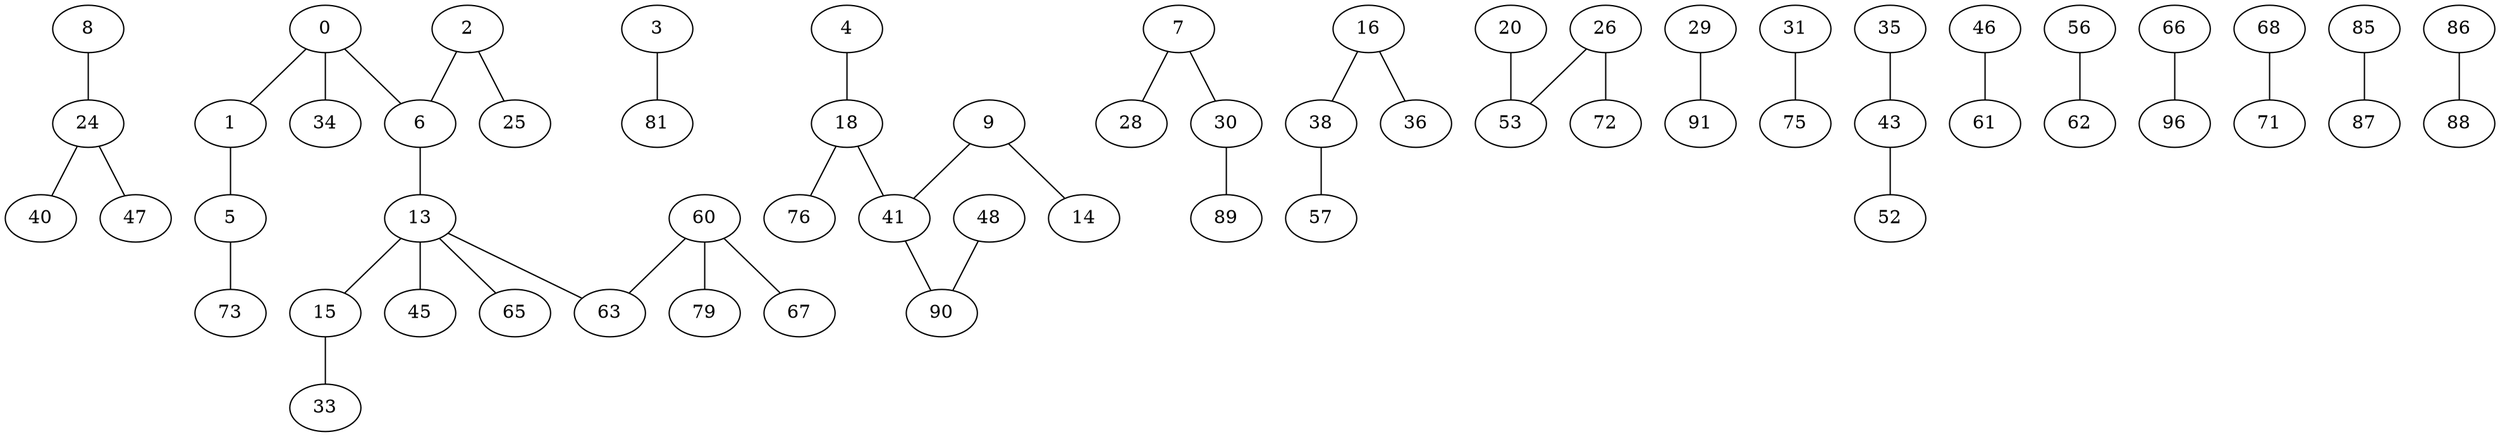 graph G {
   8 -- 24
   0 -- 1
   0 -- 6
   0 -- 34
   1 -- 5
   2 -- 6
   2 -- 25
   3 -- 81
   4 -- 18
   5 -- 73
   6 -- 13
   7 -- 28
   7 -- 30
   9 -- 14
   9 -- 41
   13 -- 63
   13 -- 15
   13 -- 45
   13 -- 65
   15 -- 33
   16 -- 38
   16 -- 36
   18 -- 76
   18 -- 41
   20 -- 53
   24 -- 40
   24 -- 47
   26 -- 53
   26 -- 72
   29 -- 91
   30 -- 89
   31 -- 75
   35 -- 43
   38 -- 57
   41 -- 90
   43 -- 52
   46 -- 61
   48 -- 90
   56 -- 62
   60 -- 79
   60 -- 63
   60 -- 67
   66 -- 96
   68 -- 71
   85 -- 87
   86 -- 88
}
